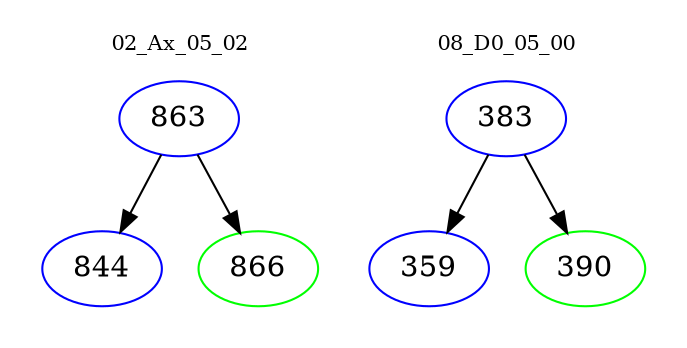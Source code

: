digraph{
subgraph cluster_0 {
color = white
label = "02_Ax_05_02";
fontsize=10;
T0_863 [label="863", color="blue"]
T0_863 -> T0_844 [color="black"]
T0_844 [label="844", color="blue"]
T0_863 -> T0_866 [color="black"]
T0_866 [label="866", color="green"]
}
subgraph cluster_1 {
color = white
label = "08_D0_05_00";
fontsize=10;
T1_383 [label="383", color="blue"]
T1_383 -> T1_359 [color="black"]
T1_359 [label="359", color="blue"]
T1_383 -> T1_390 [color="black"]
T1_390 [label="390", color="green"]
}
}
